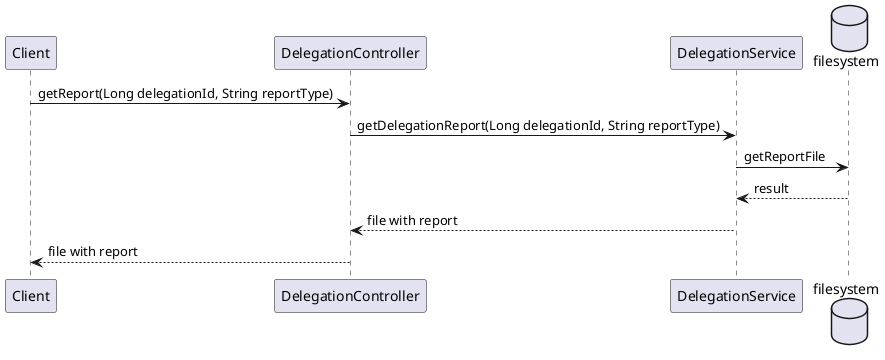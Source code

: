 @startuml PobierzMojeDelegacje
	"Client"->"DelegationController":getReport(Long delegationId, String reportType)
	"DelegationController"->DelegationService:getDelegationReport(Long delegationId, String reportType)
	database filesystem
	DelegationService-> filesystem:getReportFile
	filesystem-->DelegationService:result
	DelegationService-->"DelegationController":file with report
	"DelegationController"-->Client:file with report
@enduml